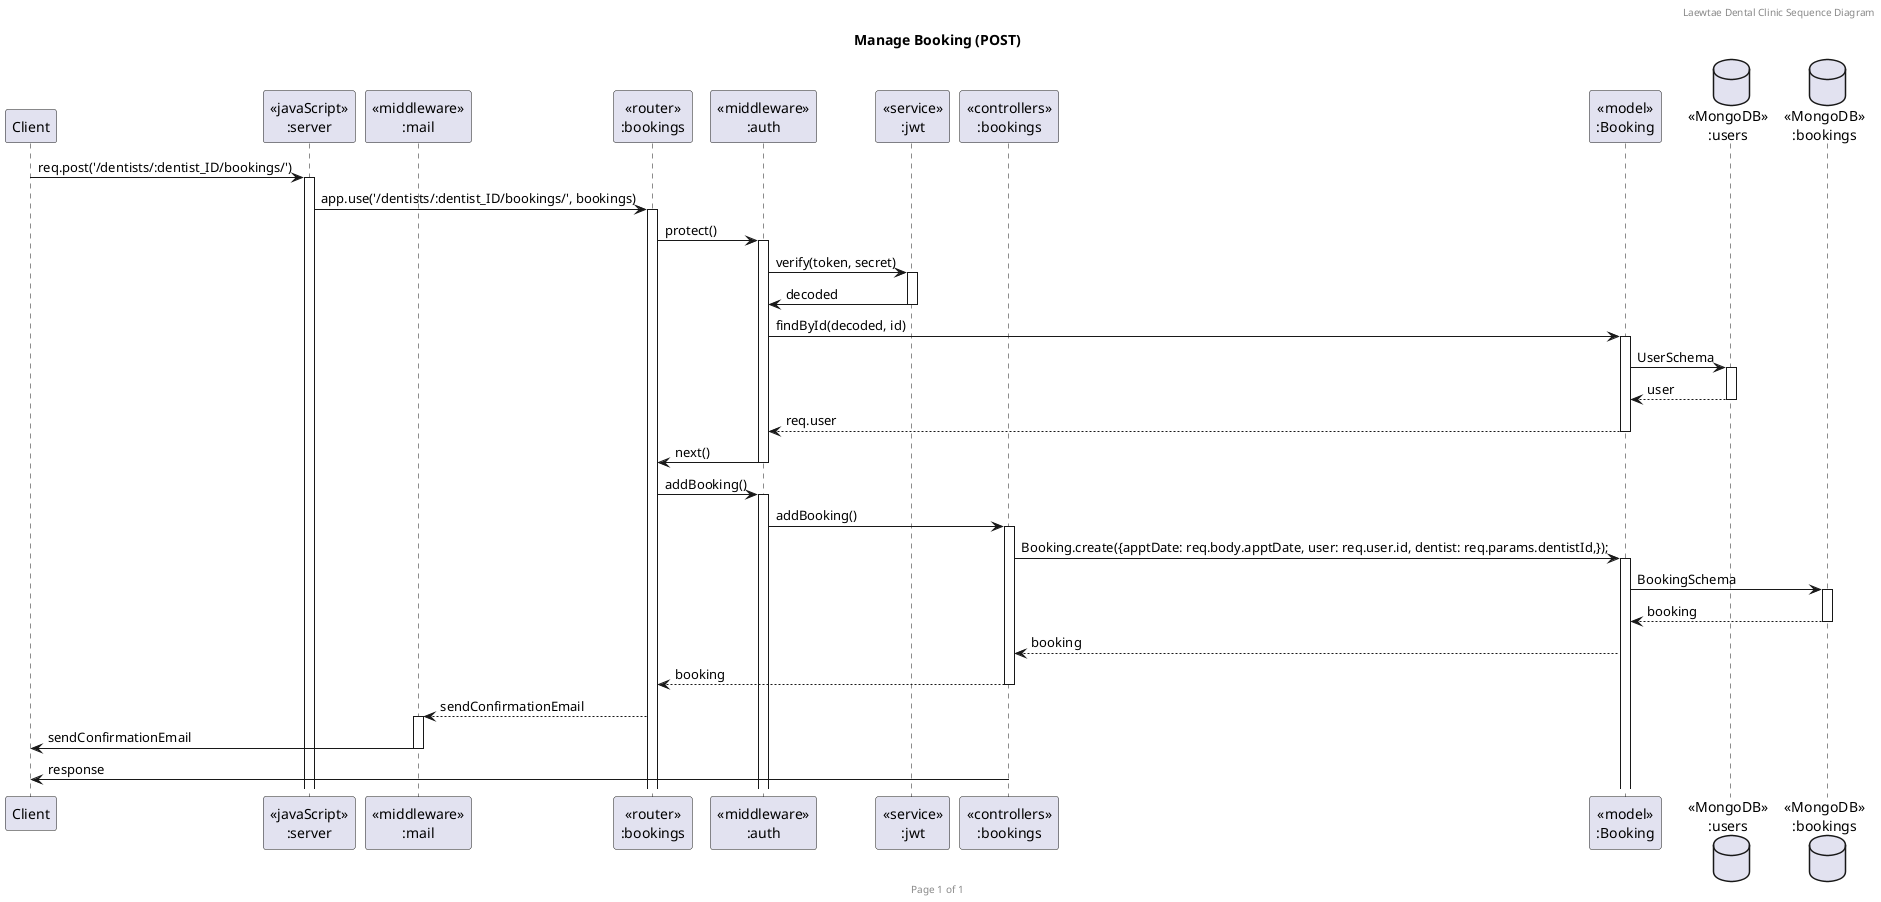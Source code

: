 @startuml Manage Booking (POST)

header Laewtae Dental Clinic Sequence Diagram
footer Page %page% of %lastpage%
title "Manage Booking (POST)"

participant "Client" as client
participant "<<javaScript>>\n:server" as server
participant "<<middleware>>\n:mail" as mail
participant "<<router>>\n:bookings" as routerBookings
participant "<<middleware>>\n:auth" as auth
participant "<<service>>\n:jwt" as jwt
participant "<<controllers>>\n:bookings" as controllersBookings
participant "<<model>>\n:Booking" as modelBooking
database "<<MongoDB>>\n:users" as UsersDatabase
database "<<MongoDB>>\n:bookings" as BookingsDatabase

client->server ++:req.post('/dentists/:dentist_ID/bookings/')
server->routerBookings ++:app.use('/dentists/:dentist_ID/bookings/', bookings)
routerBookings -> auth ++:protect()
auth -> jwt ++:verify(token, secret)
auth <- jwt --:decoded
auth -> modelBooking ++:findById(decoded, id)
modelBooking -> UsersDatabase ++:UserSchema
modelBooking <-- UsersDatabase --:user
auth <-- modelBooking --:req.user
routerBookings <- auth --:next()
routerBookings -> auth ++:addBooking()
auth -> controllersBookings ++:addBooking()
controllersBookings->modelBooking ++:Booking.create({apptDate: req.body.apptDate, user: req.user.id, dentist: req.params.dentistId,});
modelBooking ->BookingsDatabase ++: BookingSchema
BookingsDatabase --> modelBooking --: booking
controllersBookings <-- modelBooking :booking
routerBookings <-- controllersBookings --:booking
mail <-- routerBookings ++:sendConfirmationEmail
client <- mail --:sendConfirmationEmail
controllersBookings->client --:response

@enduml